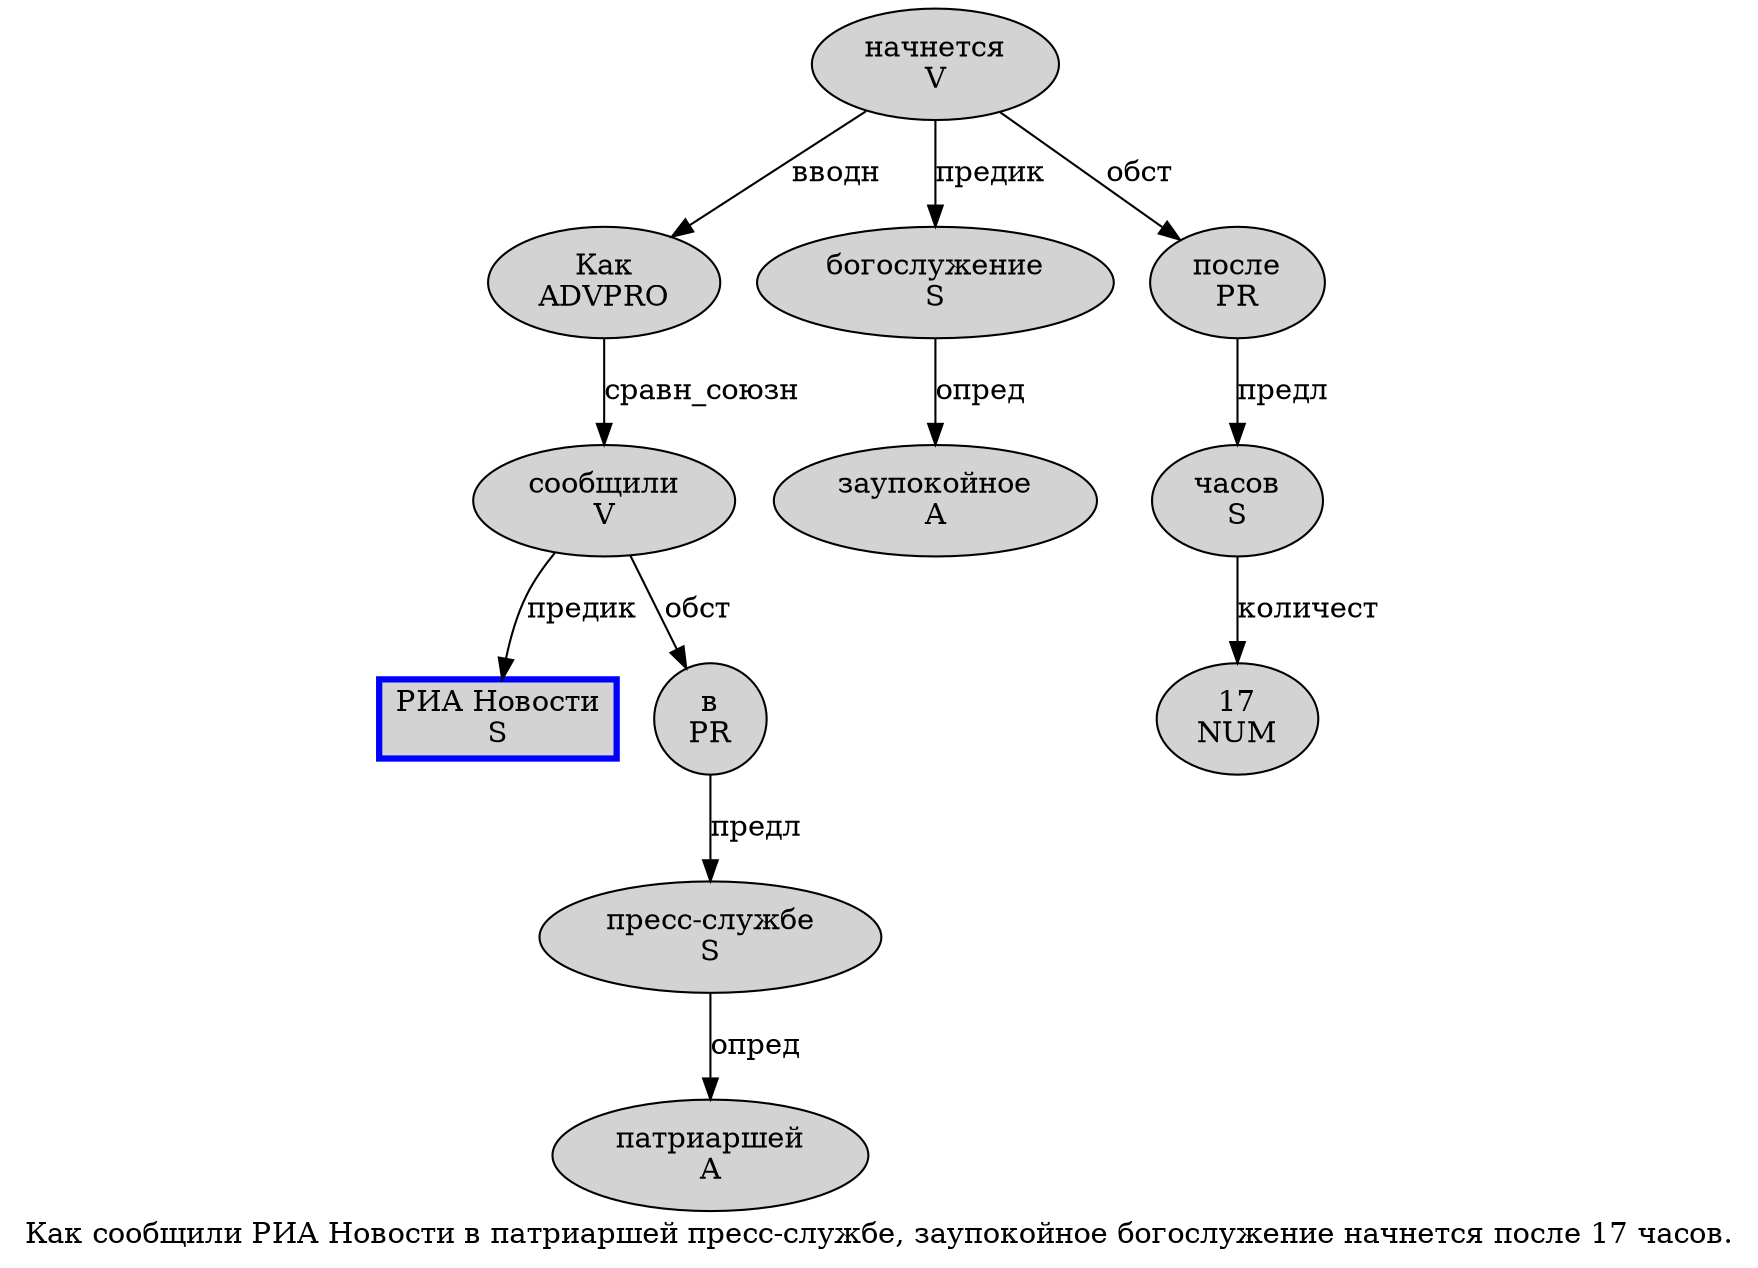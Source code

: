 digraph SENTENCE_894 {
	graph [label="Как сообщили РИА Новости в патриаршей пресс-службе, заупокойное богослужение начнется после 17 часов."]
	node [style=filled]
		0 [label="Как
ADVPRO" color="" fillcolor=lightgray penwidth=1 shape=ellipse]
		1 [label="сообщили
V" color="" fillcolor=lightgray penwidth=1 shape=ellipse]
		2 [label="РИА Новости
S" color=blue fillcolor=lightgray penwidth=3 shape=box]
		3 [label="в
PR" color="" fillcolor=lightgray penwidth=1 shape=ellipse]
		4 [label="патриаршей
A" color="" fillcolor=lightgray penwidth=1 shape=ellipse]
		5 [label="пресс-службе
S" color="" fillcolor=lightgray penwidth=1 shape=ellipse]
		7 [label="заупокойное
A" color="" fillcolor=lightgray penwidth=1 shape=ellipse]
		8 [label="богослужение
S" color="" fillcolor=lightgray penwidth=1 shape=ellipse]
		9 [label="начнется
V" color="" fillcolor=lightgray penwidth=1 shape=ellipse]
		10 [label="после
PR" color="" fillcolor=lightgray penwidth=1 shape=ellipse]
		11 [label="17
NUM" color="" fillcolor=lightgray penwidth=1 shape=ellipse]
		12 [label="часов
S" color="" fillcolor=lightgray penwidth=1 shape=ellipse]
			10 -> 12 [label="предл"]
			3 -> 5 [label="предл"]
			1 -> 2 [label="предик"]
			1 -> 3 [label="обст"]
			8 -> 7 [label="опред"]
			0 -> 1 [label="сравн_союзн"]
			5 -> 4 [label="опред"]
			12 -> 11 [label="количест"]
			9 -> 0 [label="вводн"]
			9 -> 8 [label="предик"]
			9 -> 10 [label="обст"]
}